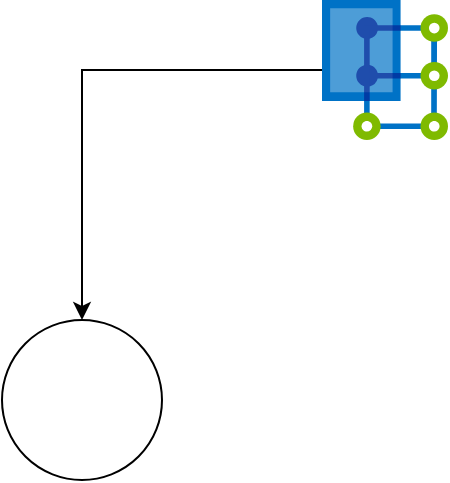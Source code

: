 <mxfile version="13.6.2" type="github">
  <diagram id="6lHEhyud9iSnzy1t7zZG" name="Page-1">
    <mxGraphModel dx="874" dy="699" grid="1" gridSize="10" guides="1" tooltips="1" connect="1" arrows="1" fold="1" page="1" pageScale="1" pageWidth="850" pageHeight="1100" math="0" shadow="0">
      <root>
        <mxCell id="0" />
        <mxCell id="1" parent="0" />
        <mxCell id="NZRimDnLW5HYxCW_bcgd-4" style="edgeStyle=orthogonalEdgeStyle;rounded=0;orthogonalLoop=1;jettySize=auto;html=1;" edge="1" parent="1" source="NZRimDnLW5HYxCW_bcgd-2" target="NZRimDnLW5HYxCW_bcgd-3">
          <mxGeometry relative="1" as="geometry" />
        </mxCell>
        <mxCell id="NZRimDnLW5HYxCW_bcgd-2" value="" style="aspect=fixed;html=1;points=[];align=center;image;fontSize=12;image=img/lib/mscae/Azure_Digital_Twins.svg;" vertex="1" parent="1">
          <mxGeometry x="450" y="400" width="63" height="70" as="geometry" />
        </mxCell>
        <mxCell id="NZRimDnLW5HYxCW_bcgd-3" value="" style="ellipse;whiteSpace=wrap;html=1;aspect=fixed;" vertex="1" parent="1">
          <mxGeometry x="290" y="560" width="80" height="80" as="geometry" />
        </mxCell>
      </root>
    </mxGraphModel>
  </diagram>
</mxfile>
